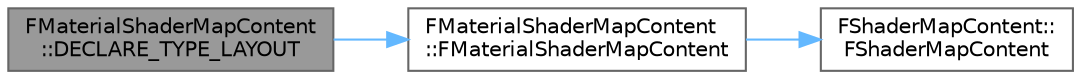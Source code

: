 digraph "FMaterialShaderMapContent::DECLARE_TYPE_LAYOUT"
{
 // INTERACTIVE_SVG=YES
 // LATEX_PDF_SIZE
  bgcolor="transparent";
  edge [fontname=Helvetica,fontsize=10,labelfontname=Helvetica,labelfontsize=10];
  node [fontname=Helvetica,fontsize=10,shape=box,height=0.2,width=0.4];
  rankdir="LR";
  Node1 [id="Node000001",label="FMaterialShaderMapContent\l::DECLARE_TYPE_LAYOUT",height=0.2,width=0.4,color="gray40", fillcolor="grey60", style="filled", fontcolor="black",tooltip=" "];
  Node1 -> Node2 [id="edge1_Node000001_Node000002",color="steelblue1",style="solid",tooltip=" "];
  Node2 [id="Node000002",label="FMaterialShaderMapContent\l::FMaterialShaderMapContent",height=0.2,width=0.4,color="grey40", fillcolor="white", style="filled",URL="$d7/dc1/classFMaterialShaderMapContent.html#a3508f5001267d024821e572078456d57",tooltip=" "];
  Node2 -> Node3 [id="edge2_Node000002_Node000003",color="steelblue1",style="solid",tooltip=" "];
  Node3 [id="Node000003",label="FShaderMapContent::\lFShaderMapContent",height=0.2,width=0.4,color="grey40", fillcolor="white", style="filled",URL="$db/df8/classFShaderMapContent.html#a76d258e9709f76f85287956040f6dd1c",tooltip="Default constructor."];
}
